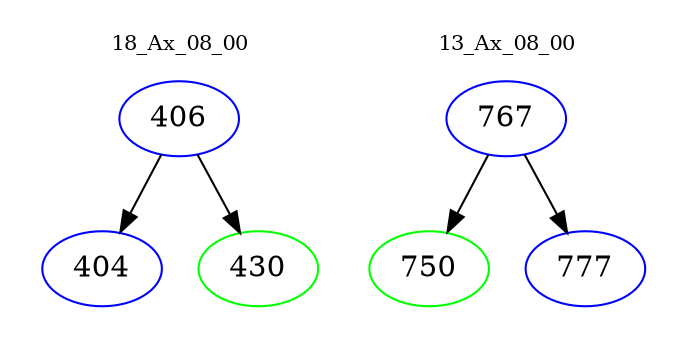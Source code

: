 digraph{
subgraph cluster_0 {
color = white
label = "18_Ax_08_00";
fontsize=10;
T0_406 [label="406", color="blue"]
T0_406 -> T0_404 [color="black"]
T0_404 [label="404", color="blue"]
T0_406 -> T0_430 [color="black"]
T0_430 [label="430", color="green"]
}
subgraph cluster_1 {
color = white
label = "13_Ax_08_00";
fontsize=10;
T1_767 [label="767", color="blue"]
T1_767 -> T1_750 [color="black"]
T1_750 [label="750", color="green"]
T1_767 -> T1_777 [color="black"]
T1_777 [label="777", color="blue"]
}
}
